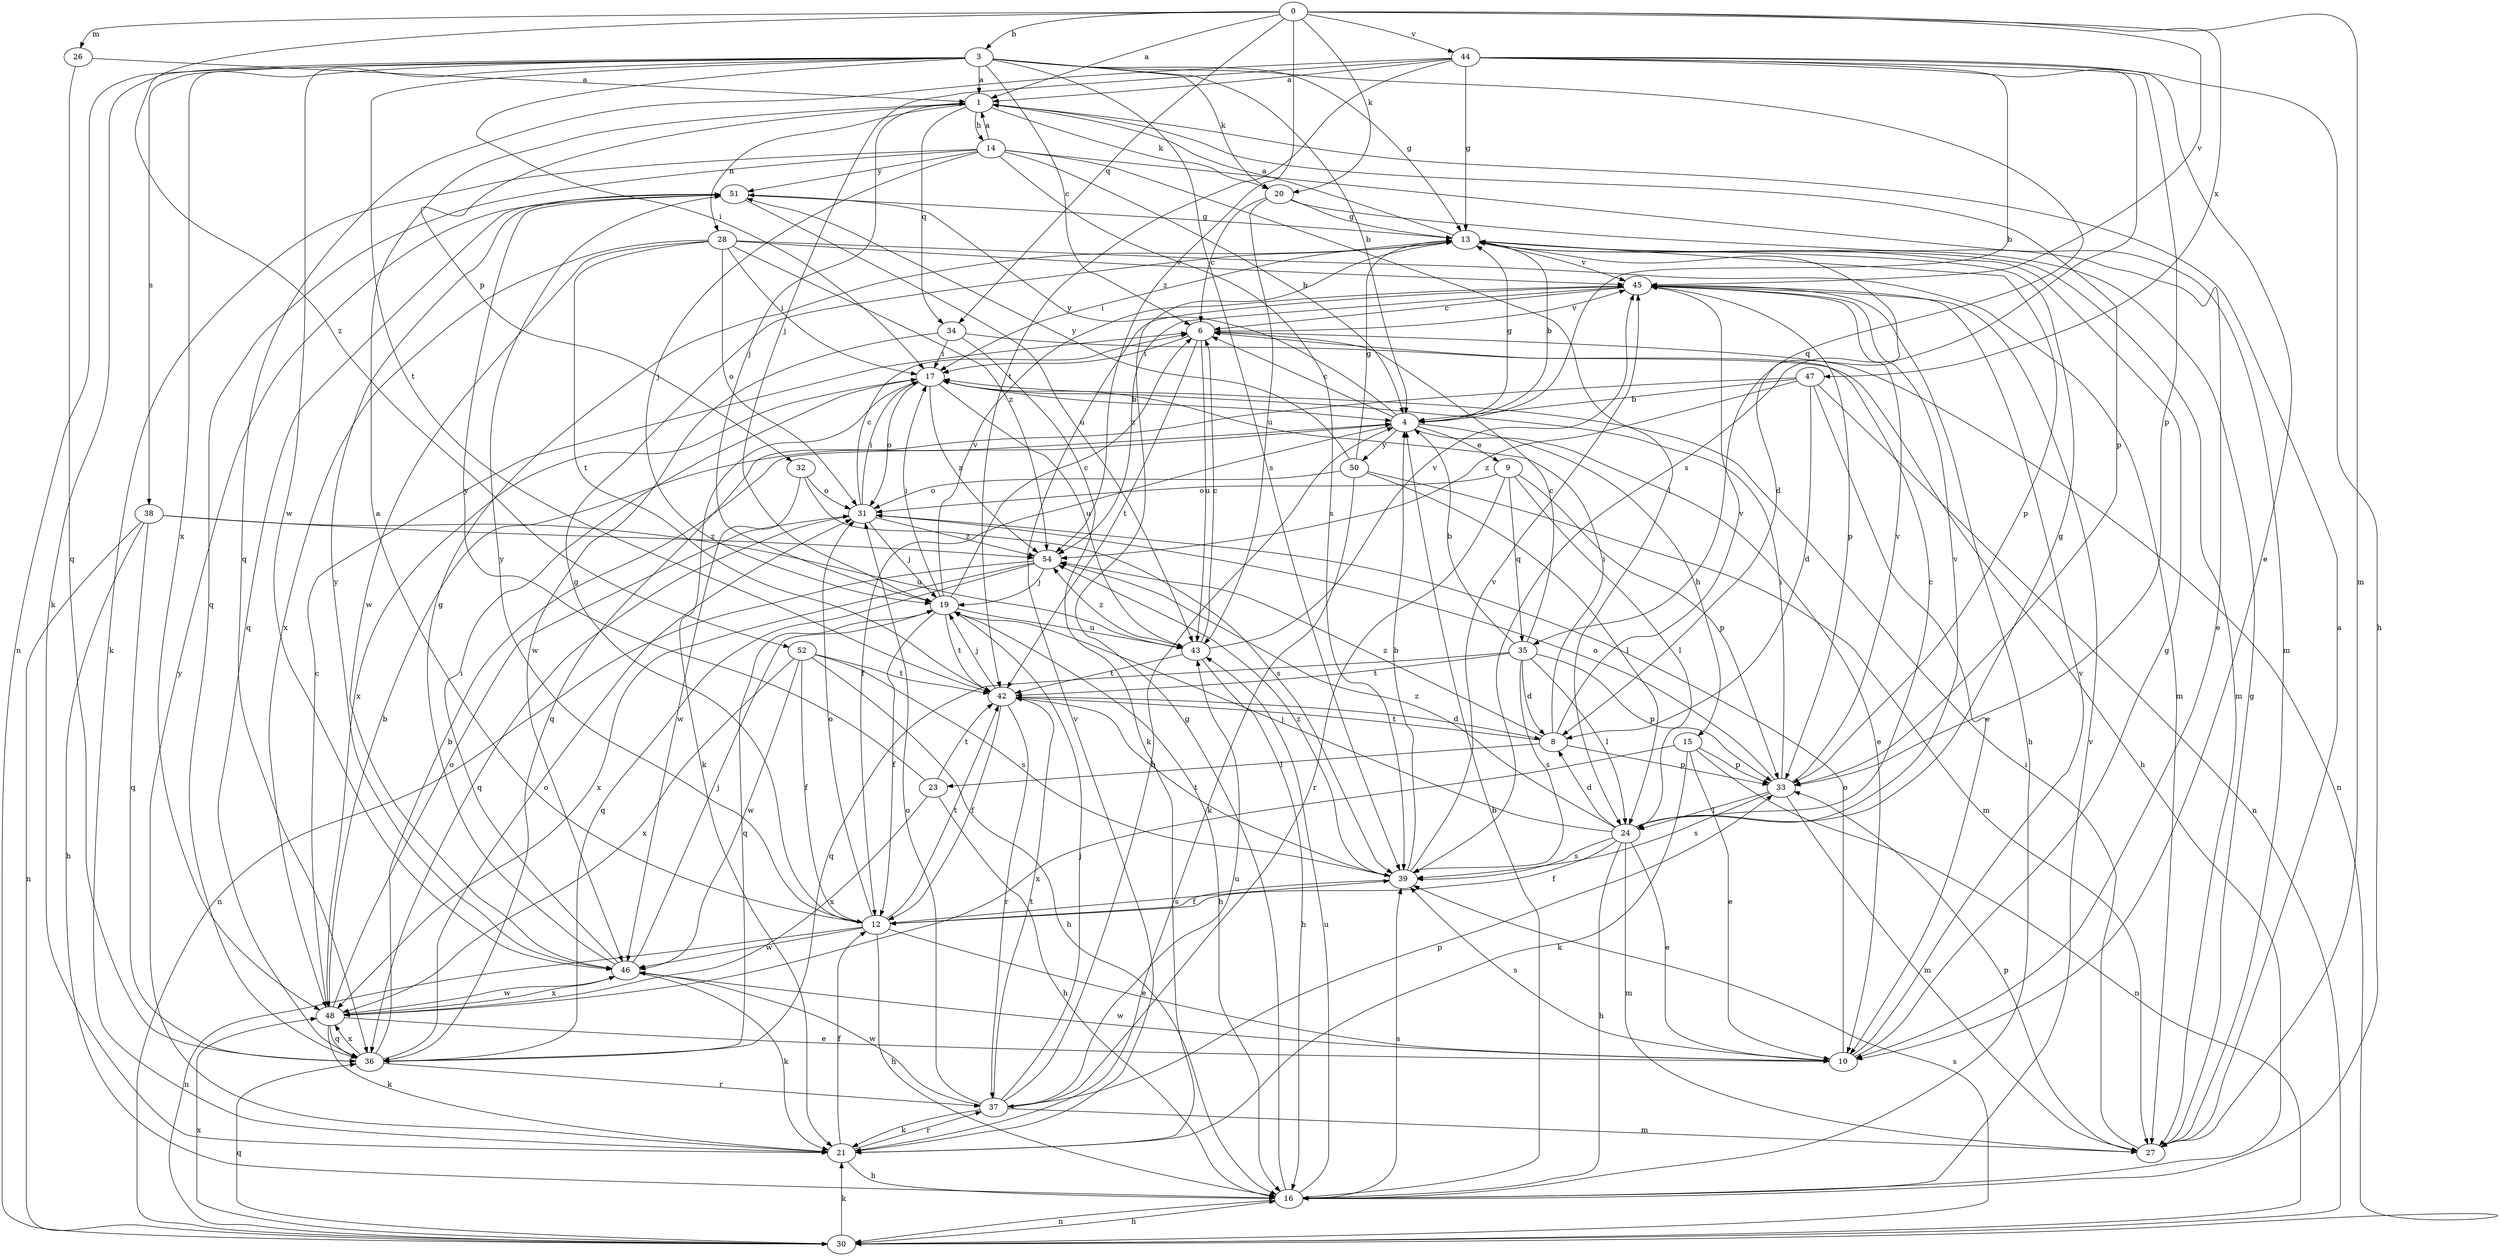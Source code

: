 strict digraph  {
0;
1;
3;
4;
6;
8;
9;
10;
12;
13;
14;
15;
16;
17;
19;
20;
21;
23;
24;
26;
27;
28;
30;
31;
32;
33;
34;
35;
36;
37;
38;
39;
42;
43;
44;
45;
46;
47;
48;
50;
51;
52;
54;
0 -> 1  [label=a];
0 -> 3  [label=b];
0 -> 20  [label=k];
0 -> 26  [label=m];
0 -> 27  [label=m];
0 -> 34  [label=q];
0 -> 44  [label=v];
0 -> 45  [label=v];
0 -> 47  [label=x];
0 -> 52  [label=z];
0 -> 54  [label=z];
1 -> 14  [label=h];
1 -> 19  [label=j];
1 -> 20  [label=k];
1 -> 28  [label=n];
1 -> 32  [label=p];
1 -> 33  [label=p];
1 -> 34  [label=q];
3 -> 1  [label=a];
3 -> 4  [label=b];
3 -> 6  [label=c];
3 -> 13  [label=g];
3 -> 17  [label=i];
3 -> 20  [label=k];
3 -> 21  [label=k];
3 -> 30  [label=n];
3 -> 35  [label=q];
3 -> 38  [label=s];
3 -> 39  [label=s];
3 -> 42  [label=t];
3 -> 46  [label=w];
3 -> 48  [label=x];
4 -> 6  [label=c];
4 -> 9  [label=e];
4 -> 10  [label=e];
4 -> 12  [label=f];
4 -> 13  [label=g];
4 -> 15  [label=h];
4 -> 50  [label=y];
4 -> 51  [label=y];
6 -> 17  [label=i];
6 -> 30  [label=n];
6 -> 42  [label=t];
6 -> 43  [label=u];
6 -> 45  [label=v];
8 -> 17  [label=i];
8 -> 23  [label=l];
8 -> 33  [label=p];
8 -> 42  [label=t];
8 -> 45  [label=v];
8 -> 54  [label=z];
9 -> 24  [label=l];
9 -> 31  [label=o];
9 -> 33  [label=p];
9 -> 35  [label=q];
9 -> 37  [label=r];
10 -> 13  [label=g];
10 -> 31  [label=o];
10 -> 39  [label=s];
10 -> 45  [label=v];
10 -> 46  [label=w];
12 -> 1  [label=a];
12 -> 10  [label=e];
12 -> 13  [label=g];
12 -> 16  [label=h];
12 -> 30  [label=n];
12 -> 31  [label=o];
12 -> 39  [label=s];
12 -> 42  [label=t];
12 -> 46  [label=w];
12 -> 51  [label=y];
13 -> 1  [label=a];
13 -> 4  [label=b];
13 -> 8  [label=d];
13 -> 17  [label=i];
13 -> 27  [label=m];
13 -> 33  [label=p];
13 -> 45  [label=v];
14 -> 1  [label=a];
14 -> 4  [label=b];
14 -> 19  [label=j];
14 -> 21  [label=k];
14 -> 24  [label=l];
14 -> 27  [label=m];
14 -> 36  [label=q];
14 -> 39  [label=s];
14 -> 51  [label=y];
15 -> 10  [label=e];
15 -> 21  [label=k];
15 -> 30  [label=n];
15 -> 33  [label=p];
15 -> 48  [label=x];
16 -> 4  [label=b];
16 -> 13  [label=g];
16 -> 30  [label=n];
16 -> 39  [label=s];
16 -> 43  [label=u];
16 -> 45  [label=v];
17 -> 4  [label=b];
17 -> 21  [label=k];
17 -> 31  [label=o];
17 -> 43  [label=u];
17 -> 48  [label=x];
17 -> 54  [label=z];
19 -> 6  [label=c];
19 -> 12  [label=f];
19 -> 16  [label=h];
19 -> 17  [label=i];
19 -> 36  [label=q];
19 -> 42  [label=t];
19 -> 43  [label=u];
19 -> 45  [label=v];
20 -> 6  [label=c];
20 -> 10  [label=e];
20 -> 13  [label=g];
20 -> 43  [label=u];
21 -> 12  [label=f];
21 -> 16  [label=h];
21 -> 37  [label=r];
21 -> 45  [label=v];
21 -> 51  [label=y];
23 -> 16  [label=h];
23 -> 42  [label=t];
23 -> 48  [label=x];
23 -> 51  [label=y];
24 -> 6  [label=c];
24 -> 8  [label=d];
24 -> 10  [label=e];
24 -> 12  [label=f];
24 -> 13  [label=g];
24 -> 16  [label=h];
24 -> 19  [label=j];
24 -> 27  [label=m];
24 -> 39  [label=s];
24 -> 45  [label=v];
24 -> 54  [label=z];
26 -> 1  [label=a];
26 -> 36  [label=q];
27 -> 1  [label=a];
27 -> 13  [label=g];
27 -> 17  [label=i];
27 -> 33  [label=p];
28 -> 17  [label=i];
28 -> 27  [label=m];
28 -> 31  [label=o];
28 -> 42  [label=t];
28 -> 45  [label=v];
28 -> 46  [label=w];
28 -> 48  [label=x];
28 -> 54  [label=z];
30 -> 16  [label=h];
30 -> 21  [label=k];
30 -> 36  [label=q];
30 -> 39  [label=s];
30 -> 48  [label=x];
31 -> 6  [label=c];
31 -> 17  [label=i];
31 -> 19  [label=j];
31 -> 36  [label=q];
31 -> 54  [label=z];
32 -> 31  [label=o];
32 -> 39  [label=s];
32 -> 46  [label=w];
33 -> 17  [label=i];
33 -> 24  [label=l];
33 -> 27  [label=m];
33 -> 31  [label=o];
33 -> 39  [label=s];
33 -> 45  [label=v];
34 -> 16  [label=h];
34 -> 17  [label=i];
34 -> 21  [label=k];
34 -> 46  [label=w];
35 -> 4  [label=b];
35 -> 6  [label=c];
35 -> 8  [label=d];
35 -> 24  [label=l];
35 -> 33  [label=p];
35 -> 36  [label=q];
35 -> 39  [label=s];
35 -> 42  [label=t];
36 -> 4  [label=b];
36 -> 31  [label=o];
36 -> 37  [label=r];
36 -> 48  [label=x];
37 -> 4  [label=b];
37 -> 19  [label=j];
37 -> 21  [label=k];
37 -> 27  [label=m];
37 -> 31  [label=o];
37 -> 33  [label=p];
37 -> 42  [label=t];
37 -> 43  [label=u];
37 -> 46  [label=w];
38 -> 16  [label=h];
38 -> 30  [label=n];
38 -> 36  [label=q];
38 -> 43  [label=u];
38 -> 54  [label=z];
39 -> 4  [label=b];
39 -> 12  [label=f];
39 -> 42  [label=t];
39 -> 45  [label=v];
39 -> 54  [label=z];
42 -> 8  [label=d];
42 -> 12  [label=f];
42 -> 19  [label=j];
42 -> 37  [label=r];
43 -> 6  [label=c];
43 -> 16  [label=h];
43 -> 42  [label=t];
43 -> 45  [label=v];
43 -> 54  [label=z];
44 -> 1  [label=a];
44 -> 4  [label=b];
44 -> 10  [label=e];
44 -> 13  [label=g];
44 -> 16  [label=h];
44 -> 19  [label=j];
44 -> 33  [label=p];
44 -> 36  [label=q];
44 -> 39  [label=s];
44 -> 42  [label=t];
45 -> 6  [label=c];
45 -> 16  [label=h];
45 -> 33  [label=p];
45 -> 54  [label=z];
46 -> 13  [label=g];
46 -> 17  [label=i];
46 -> 19  [label=j];
46 -> 21  [label=k];
46 -> 48  [label=x];
46 -> 51  [label=y];
47 -> 4  [label=b];
47 -> 8  [label=d];
47 -> 10  [label=e];
47 -> 30  [label=n];
47 -> 36  [label=q];
47 -> 54  [label=z];
48 -> 4  [label=b];
48 -> 6  [label=c];
48 -> 10  [label=e];
48 -> 21  [label=k];
48 -> 31  [label=o];
48 -> 36  [label=q];
48 -> 46  [label=w];
50 -> 13  [label=g];
50 -> 21  [label=k];
50 -> 24  [label=l];
50 -> 27  [label=m];
50 -> 31  [label=o];
50 -> 51  [label=y];
51 -> 13  [label=g];
51 -> 36  [label=q];
51 -> 43  [label=u];
52 -> 12  [label=f];
52 -> 16  [label=h];
52 -> 39  [label=s];
52 -> 42  [label=t];
52 -> 46  [label=w];
52 -> 48  [label=x];
54 -> 19  [label=j];
54 -> 30  [label=n];
54 -> 36  [label=q];
54 -> 48  [label=x];
}
